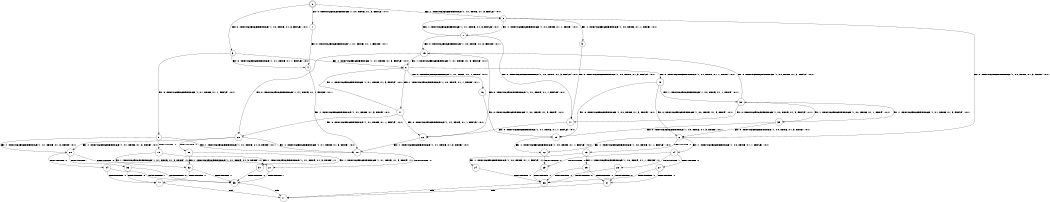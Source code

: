 digraph BCG {
size = "7, 10.5";
center = TRUE;
node [shape = circle];
0 [peripheries = 2];
0 -> 1 [label = "EX !0 !ATOMIC_EXCH_BRANCH (1, +0, TRUE, +1, 3, FALSE) !:0:1:"];
0 -> 2 [label = "EX !1 !ATOMIC_EXCH_BRANCH (1, +1, TRUE, +1, 3, FALSE) !:0:1:"];
0 -> 3 [label = "EX !0 !ATOMIC_EXCH_BRANCH (1, +0, TRUE, +1, 3, FALSE) !:0:1:"];
1 -> 4 [label = "EX !0 !ATOMIC_EXCH_BRANCH (1, +1, TRUE, +1, 1, FALSE) !:0:1:"];
2 -> 5 [label = "EX !1 !ATOMIC_EXCH_BRANCH (1, +0, TRUE, +1, 1, TRUE) !:0:1:"];
2 -> 6 [label = "EX !0 !ATOMIC_EXCH_BRANCH (1, +0, TRUE, +1, 3, TRUE) !:0:1:"];
2 -> 7 [label = "EX !1 !ATOMIC_EXCH_BRANCH (1, +0, TRUE, +1, 1, TRUE) !:0:1:"];
3 -> 4 [label = "EX !0 !ATOMIC_EXCH_BRANCH (1, +1, TRUE, +1, 1, FALSE) !:0:1:"];
3 -> 8 [label = "EX !1 !ATOMIC_EXCH_BRANCH (1, +1, TRUE, +1, 3, FALSE) !:0:1:"];
3 -> 9 [label = "EX !0 !ATOMIC_EXCH_BRANCH (1, +1, TRUE, +1, 1, FALSE) !:0:1:"];
4 -> 10 [label = "EX !1 !ATOMIC_EXCH_BRANCH (1, +1, TRUE, +1, 3, TRUE) !:0:1:"];
5 -> 11 [label = "EX !0 !ATOMIC_EXCH_BRANCH (1, +0, TRUE, +1, 3, FALSE) !:0:1:"];
6 -> 12 [label = "EX !1 !ATOMIC_EXCH_BRANCH (1, +0, TRUE, +1, 1, FALSE) !:0:1:"];
6 -> 13 [label = "TERMINATE !0"];
6 -> 14 [label = "EX !1 !ATOMIC_EXCH_BRANCH (1, +0, TRUE, +1, 1, FALSE) !:0:1:"];
7 -> 11 [label = "EX !0 !ATOMIC_EXCH_BRANCH (1, +0, TRUE, +1, 3, FALSE) !:0:1:"];
7 -> 15 [label = "EX !0 !ATOMIC_EXCH_BRANCH (1, +0, TRUE, +1, 3, FALSE) !:0:1:"];
7 -> 2 [label = "EX !1 !ATOMIC_EXCH_BRANCH (1, +1, TRUE, +1, 3, FALSE) !:0:1:"];
8 -> 16 [label = "EX !0 !ATOMIC_EXCH_BRANCH (1, +1, TRUE, +1, 1, TRUE) !:0:1:"];
8 -> 17 [label = "EX !1 !ATOMIC_EXCH_BRANCH (1, +0, TRUE, +1, 1, TRUE) !:0:1:"];
8 -> 18 [label = "EX !0 !ATOMIC_EXCH_BRANCH (1, +1, TRUE, +1, 1, TRUE) !:0:1:"];
9 -> 10 [label = "EX !1 !ATOMIC_EXCH_BRANCH (1, +1, TRUE, +1, 3, TRUE) !:0:1:"];
9 -> 19 [label = "TERMINATE !0"];
9 -> 20 [label = "EX !1 !ATOMIC_EXCH_BRANCH (1, +1, TRUE, +1, 3, TRUE) !:0:1:"];
10 -> 21 [label = "TERMINATE !0"];
11 -> 22 [label = "EX !0 !ATOMIC_EXCH_BRANCH (1, +1, TRUE, +1, 1, FALSE) !:0:1:"];
12 -> 23 [label = "TERMINATE !0"];
13 -> 24 [label = "EX !1 !ATOMIC_EXCH_BRANCH (1, +0, TRUE, +1, 1, FALSE) !:1:"];
13 -> 25 [label = "EX !1 !ATOMIC_EXCH_BRANCH (1, +0, TRUE, +1, 1, FALSE) !:1:"];
14 -> 23 [label = "TERMINATE !0"];
14 -> 26 [label = "TERMINATE !1"];
14 -> 27 [label = "TERMINATE !0"];
15 -> 22 [label = "EX !0 !ATOMIC_EXCH_BRANCH (1, +1, TRUE, +1, 1, FALSE) !:0:1:"];
15 -> 8 [label = "EX !1 !ATOMIC_EXCH_BRANCH (1, +1, TRUE, +1, 3, FALSE) !:0:1:"];
15 -> 28 [label = "EX !0 !ATOMIC_EXCH_BRANCH (1, +1, TRUE, +1, 1, FALSE) !:0:1:"];
16 -> 29 [label = "EX !0 !ATOMIC_EXCH_BRANCH (1, +0, TRUE, +1, 3, TRUE) !:0:1:"];
17 -> 22 [label = "EX !0 !ATOMIC_EXCH_BRANCH (1, +1, TRUE, +1, 1, FALSE) !:0:1:"];
17 -> 8 [label = "EX !1 !ATOMIC_EXCH_BRANCH (1, +1, TRUE, +1, 3, FALSE) !:0:1:"];
17 -> 28 [label = "EX !0 !ATOMIC_EXCH_BRANCH (1, +1, TRUE, +1, 1, FALSE) !:0:1:"];
18 -> 29 [label = "EX !0 !ATOMIC_EXCH_BRANCH (1, +0, TRUE, +1, 3, TRUE) !:0:1:"];
18 -> 30 [label = "EX !1 !ATOMIC_EXCH_BRANCH (1, +0, TRUE, +1, 1, TRUE) !:0:1:"];
18 -> 6 [label = "EX !0 !ATOMIC_EXCH_BRANCH (1, +0, TRUE, +1, 3, TRUE) !:0:1:"];
19 -> 31 [label = "EX !1 !ATOMIC_EXCH_BRANCH (1, +1, TRUE, +1, 3, TRUE) !:1:"];
19 -> 32 [label = "EX !1 !ATOMIC_EXCH_BRANCH (1, +1, TRUE, +1, 3, TRUE) !:1:"];
20 -> 21 [label = "TERMINATE !0"];
20 -> 33 [label = "TERMINATE !1"];
20 -> 34 [label = "TERMINATE !0"];
21 -> 35 [label = "TERMINATE !1"];
22 -> 10 [label = "EX !1 !ATOMIC_EXCH_BRANCH (1, +1, TRUE, +1, 3, TRUE) !:0:1:"];
23 -> 36 [label = "TERMINATE !1"];
24 -> 36 [label = "TERMINATE !1"];
25 -> 36 [label = "TERMINATE !1"];
25 -> 37 [label = "TERMINATE !1"];
26 -> 36 [label = "TERMINATE !0"];
26 -> 37 [label = "TERMINATE !0"];
27 -> 36 [label = "TERMINATE !1"];
27 -> 37 [label = "TERMINATE !1"];
28 -> 10 [label = "EX !1 !ATOMIC_EXCH_BRANCH (1, +1, TRUE, +1, 3, TRUE) !:0:1:"];
28 -> 38 [label = "TERMINATE !0"];
28 -> 20 [label = "EX !1 !ATOMIC_EXCH_BRANCH (1, +1, TRUE, +1, 3, TRUE) !:0:1:"];
29 -> 12 [label = "EX !1 !ATOMIC_EXCH_BRANCH (1, +0, TRUE, +1, 1, FALSE) !:0:1:"];
30 -> 11 [label = "EX !0 !ATOMIC_EXCH_BRANCH (1, +0, TRUE, +1, 3, FALSE) !:0:1:"];
30 -> 39 [label = "EX !1 !ATOMIC_EXCH_BRANCH (1, +1, TRUE, +1, 3, FALSE) !:0:1:"];
30 -> 15 [label = "EX !0 !ATOMIC_EXCH_BRANCH (1, +0, TRUE, +1, 3, FALSE) !:0:1:"];
31 -> 35 [label = "TERMINATE !1"];
32 -> 35 [label = "TERMINATE !1"];
32 -> 40 [label = "TERMINATE !1"];
33 -> 35 [label = "TERMINATE !0"];
33 -> 40 [label = "TERMINATE !0"];
34 -> 35 [label = "TERMINATE !1"];
34 -> 40 [label = "TERMINATE !1"];
35 -> 41 [label = "exit"];
36 -> 41 [label = "exit"];
37 -> 41 [label = "exit"];
38 -> 31 [label = "EX !1 !ATOMIC_EXCH_BRANCH (1, +1, TRUE, +1, 3, TRUE) !:1:"];
38 -> 32 [label = "EX !1 !ATOMIC_EXCH_BRANCH (1, +1, TRUE, +1, 3, TRUE) !:1:"];
39 -> 29 [label = "EX !0 !ATOMIC_EXCH_BRANCH (1, +0, TRUE, +1, 3, TRUE) !:0:1:"];
39 -> 30 [label = "EX !1 !ATOMIC_EXCH_BRANCH (1, +0, TRUE, +1, 1, TRUE) !:0:1:"];
39 -> 6 [label = "EX !0 !ATOMIC_EXCH_BRANCH (1, +0, TRUE, +1, 3, TRUE) !:0:1:"];
40 -> 41 [label = "exit"];
}

